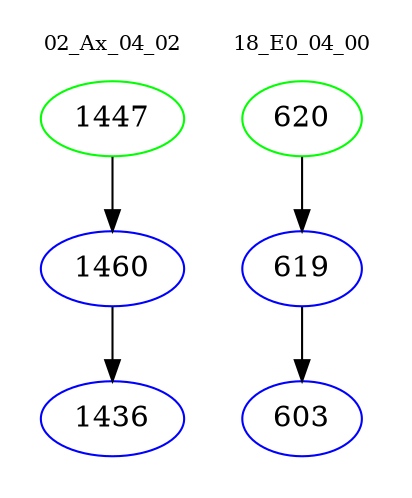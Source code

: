 digraph{
subgraph cluster_0 {
color = white
label = "02_Ax_04_02";
fontsize=10;
T0_1447 [label="1447", color="green"]
T0_1447 -> T0_1460 [color="black"]
T0_1460 [label="1460", color="blue"]
T0_1460 -> T0_1436 [color="black"]
T0_1436 [label="1436", color="blue"]
}
subgraph cluster_1 {
color = white
label = "18_E0_04_00";
fontsize=10;
T1_620 [label="620", color="green"]
T1_620 -> T1_619 [color="black"]
T1_619 [label="619", color="blue"]
T1_619 -> T1_603 [color="black"]
T1_603 [label="603", color="blue"]
}
}
